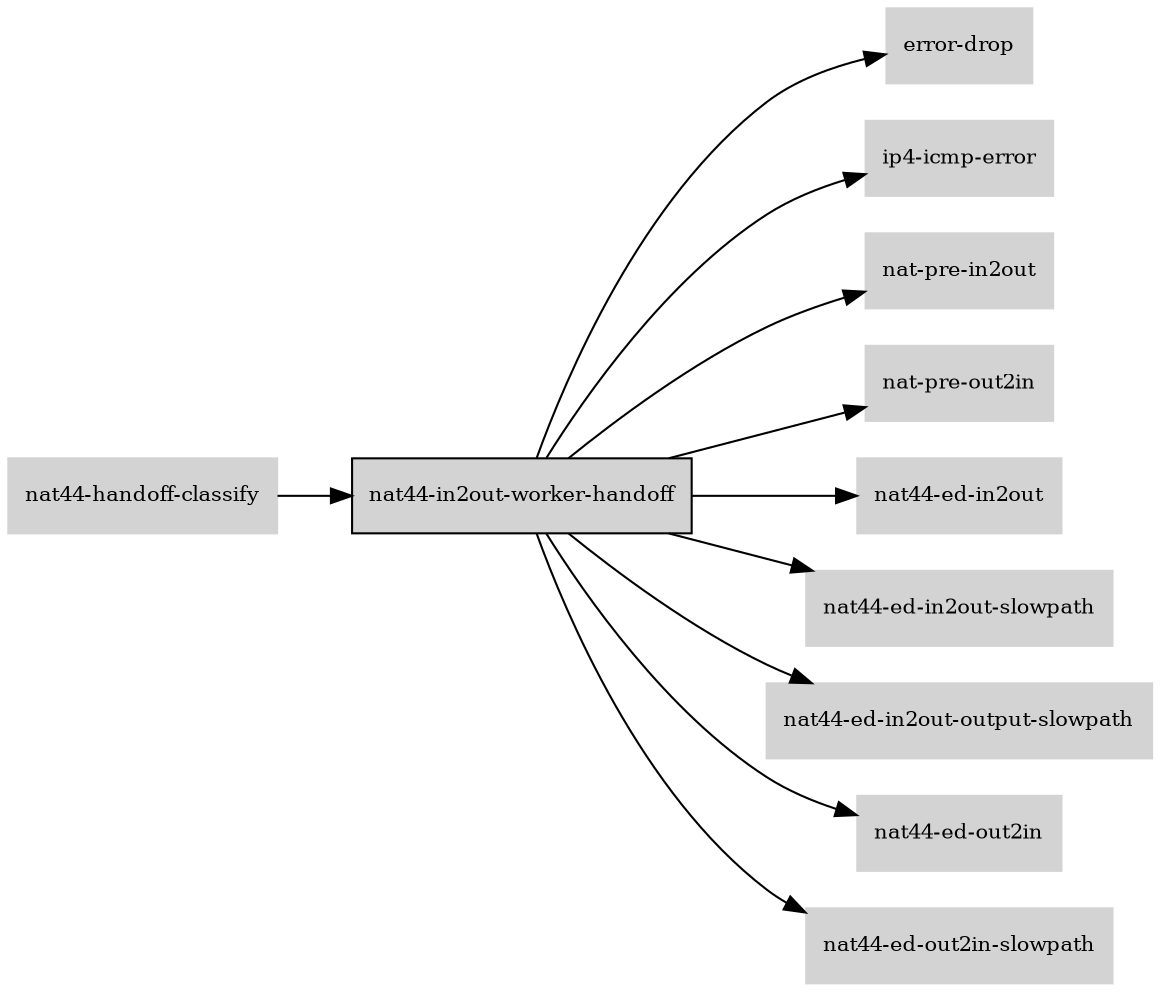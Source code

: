 digraph "nat44_in2out_worker_handoff_subgraph" {
  rankdir=LR;
  node [shape=box, style=filled, fontsize=10, color=lightgray, fontcolor=black, fillcolor=lightgray];
  "nat44-in2out-worker-handoff" [color=black, fontcolor=black, fillcolor=lightgray];
  edge [fontsize=8];
  "nat44-handoff-classify" -> "nat44-in2out-worker-handoff";
  "nat44-in2out-worker-handoff" -> "error-drop";
  "nat44-in2out-worker-handoff" -> "ip4-icmp-error";
  "nat44-in2out-worker-handoff" -> "nat-pre-in2out";
  "nat44-in2out-worker-handoff" -> "nat-pre-out2in";
  "nat44-in2out-worker-handoff" -> "nat44-ed-in2out";
  "nat44-in2out-worker-handoff" -> "nat44-ed-in2out-slowpath";
  "nat44-in2out-worker-handoff" -> "nat44-ed-in2out-output-slowpath";
  "nat44-in2out-worker-handoff" -> "nat44-ed-out2in";
  "nat44-in2out-worker-handoff" -> "nat44-ed-out2in-slowpath";
}
